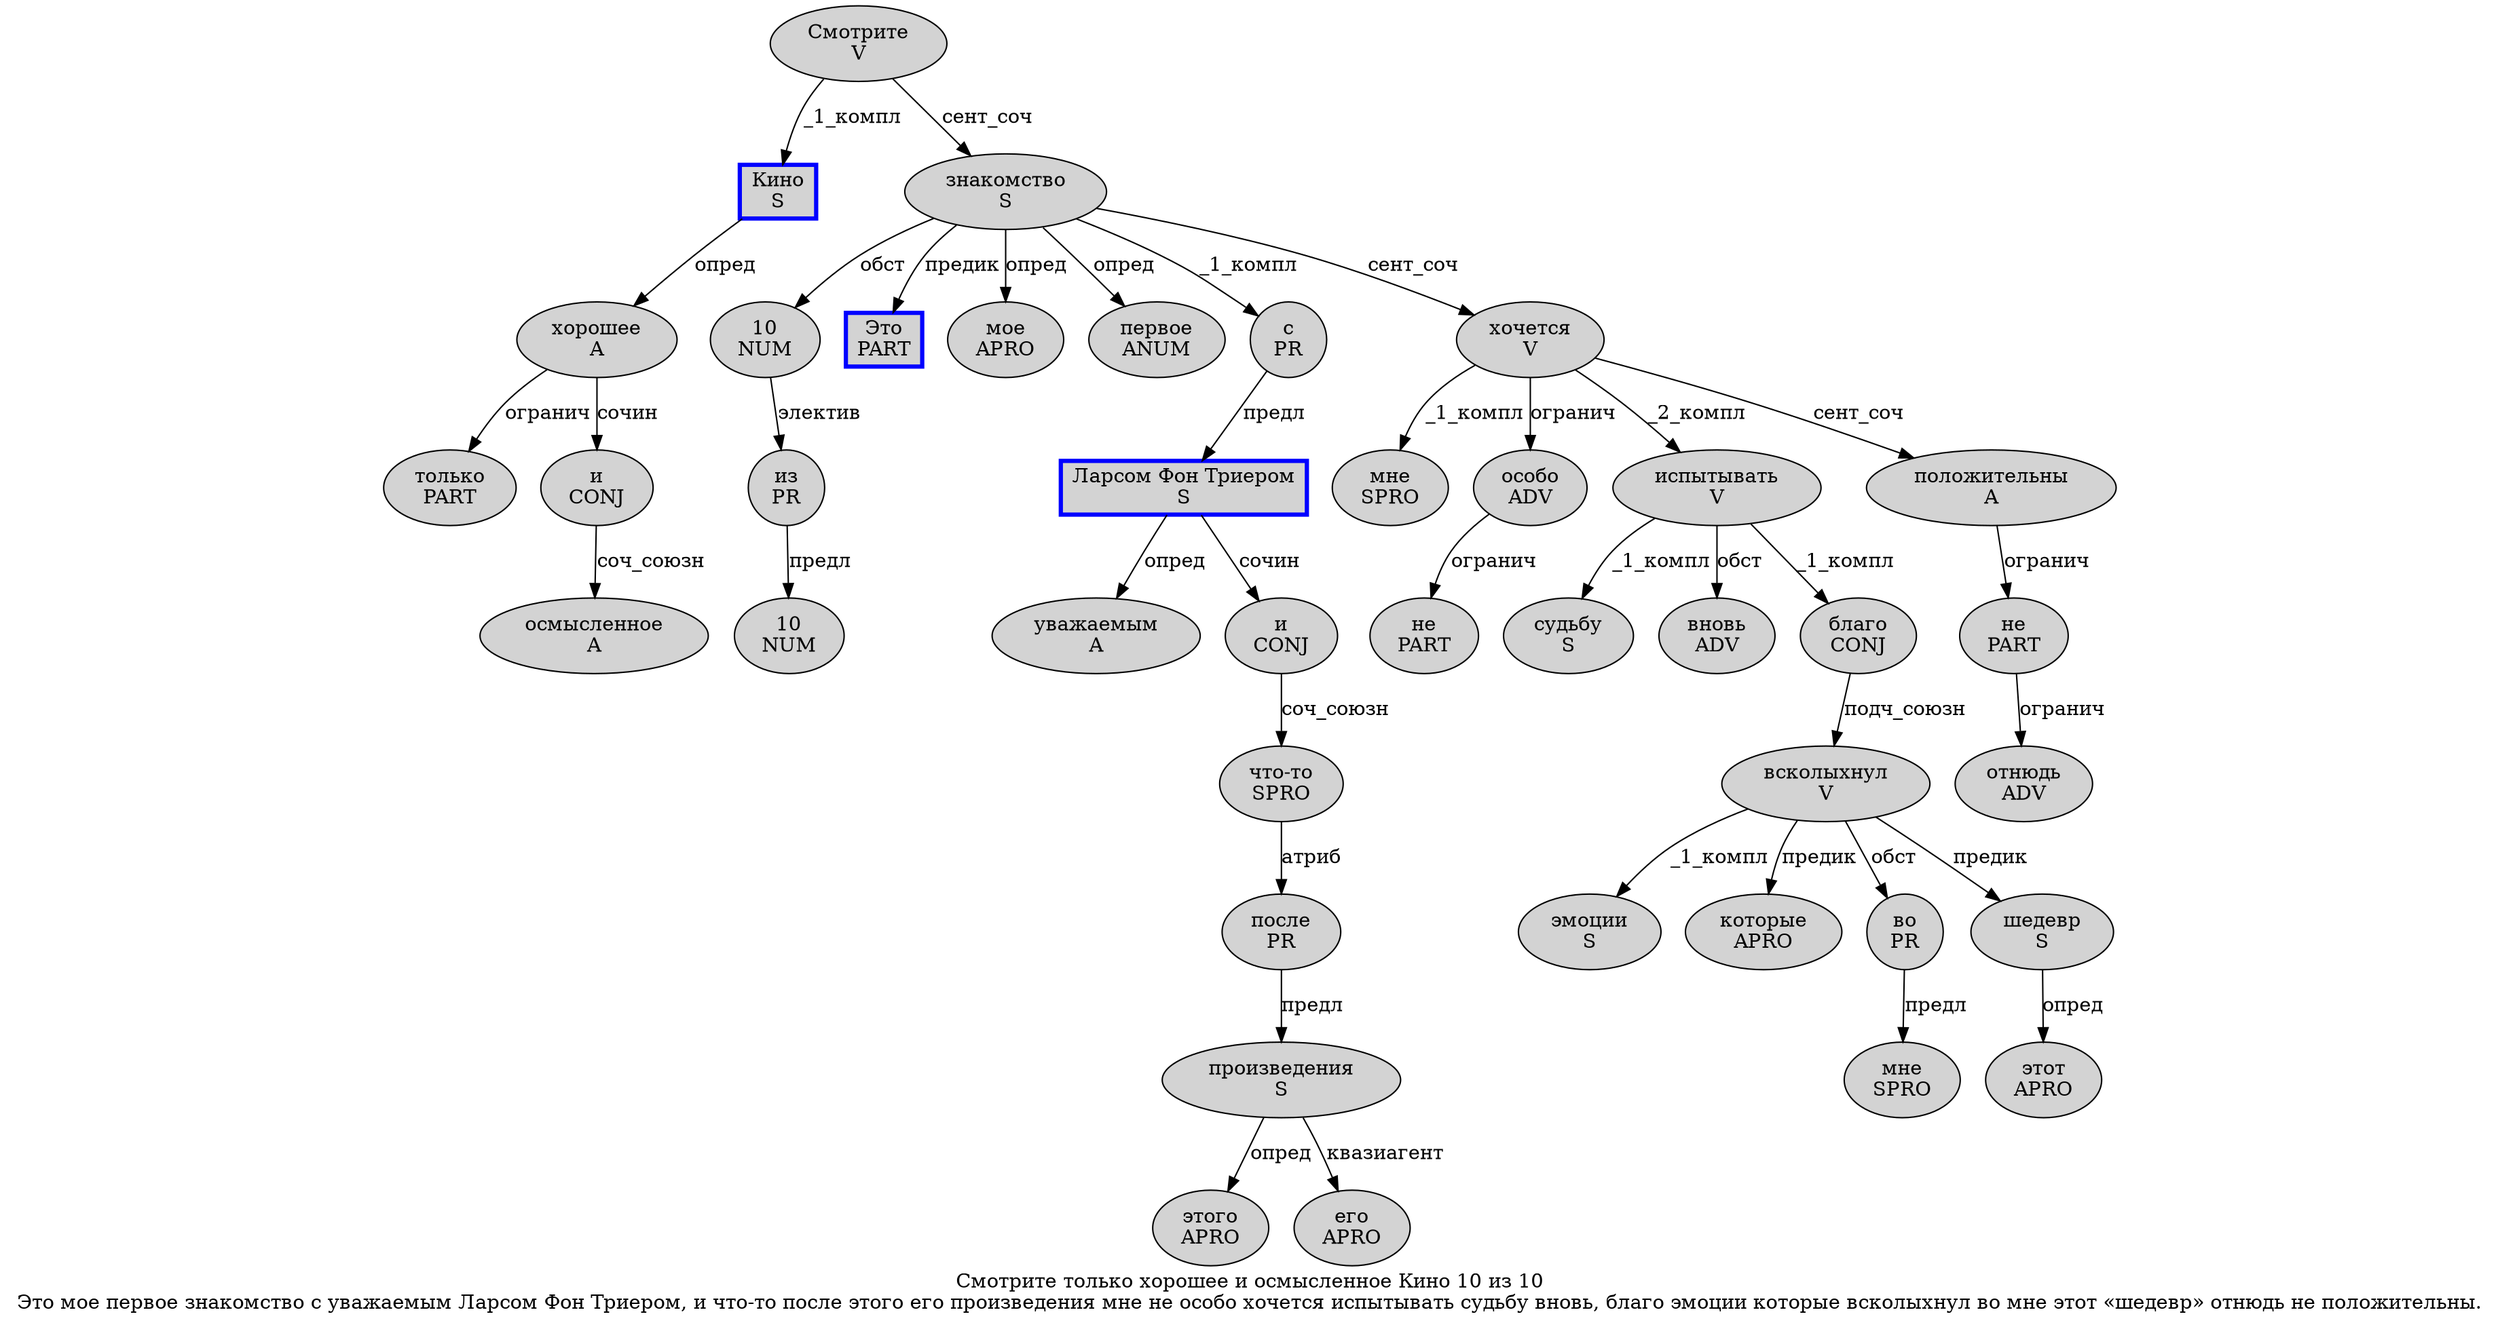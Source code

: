 digraph SENTENCE_2257 {
	graph [label="Смотрите только хорошее и осмысленное Кино 10 из 10
Это мое первое знакомство с уважаемым Ларсом Фон Триером, и что-то после этого его произведения мне не особо хочется испытывать судьбу вновь, благо эмоции которые всколыхнул во мне этот «шедевр» отнюдь не положительны."]
	node [style=filled]
		0 [label="Смотрите
V" color="" fillcolor=lightgray penwidth=1 shape=ellipse]
		1 [label="только
PART" color="" fillcolor=lightgray penwidth=1 shape=ellipse]
		2 [label="хорошее
A" color="" fillcolor=lightgray penwidth=1 shape=ellipse]
		3 [label="и
CONJ" color="" fillcolor=lightgray penwidth=1 shape=ellipse]
		4 [label="осмысленное
A" color="" fillcolor=lightgray penwidth=1 shape=ellipse]
		5 [label="Кино
S" color=blue fillcolor=lightgray penwidth=3 shape=box]
		6 [label="10
NUM" color="" fillcolor=lightgray penwidth=1 shape=ellipse]
		7 [label="из
PR" color="" fillcolor=lightgray penwidth=1 shape=ellipse]
		8 [label="10
NUM" color="" fillcolor=lightgray penwidth=1 shape=ellipse]
		9 [label="Это
PART" color=blue fillcolor=lightgray penwidth=3 shape=box]
		10 [label="мое
APRO" color="" fillcolor=lightgray penwidth=1 shape=ellipse]
		11 [label="первое
ANUM" color="" fillcolor=lightgray penwidth=1 shape=ellipse]
		12 [label="знакомство
S" color="" fillcolor=lightgray penwidth=1 shape=ellipse]
		13 [label="с
PR" color="" fillcolor=lightgray penwidth=1 shape=ellipse]
		14 [label="уважаемым
A" color="" fillcolor=lightgray penwidth=1 shape=ellipse]
		15 [label="Ларсом Фон Триером
S" color=blue fillcolor=lightgray penwidth=3 shape=box]
		17 [label="и
CONJ" color="" fillcolor=lightgray penwidth=1 shape=ellipse]
		18 [label="что-то
SPRO" color="" fillcolor=lightgray penwidth=1 shape=ellipse]
		19 [label="после
PR" color="" fillcolor=lightgray penwidth=1 shape=ellipse]
		20 [label="этого
APRO" color="" fillcolor=lightgray penwidth=1 shape=ellipse]
		21 [label="его
APRO" color="" fillcolor=lightgray penwidth=1 shape=ellipse]
		22 [label="произведения
S" color="" fillcolor=lightgray penwidth=1 shape=ellipse]
		23 [label="мне
SPRO" color="" fillcolor=lightgray penwidth=1 shape=ellipse]
		24 [label="не
PART" color="" fillcolor=lightgray penwidth=1 shape=ellipse]
		25 [label="особо
ADV" color="" fillcolor=lightgray penwidth=1 shape=ellipse]
		26 [label="хочется
V" color="" fillcolor=lightgray penwidth=1 shape=ellipse]
		27 [label="испытывать
V" color="" fillcolor=lightgray penwidth=1 shape=ellipse]
		28 [label="судьбу
S" color="" fillcolor=lightgray penwidth=1 shape=ellipse]
		29 [label="вновь
ADV" color="" fillcolor=lightgray penwidth=1 shape=ellipse]
		31 [label="благо
CONJ" color="" fillcolor=lightgray penwidth=1 shape=ellipse]
		32 [label="эмоции
S" color="" fillcolor=lightgray penwidth=1 shape=ellipse]
		33 [label="которые
APRO" color="" fillcolor=lightgray penwidth=1 shape=ellipse]
		34 [label="всколыхнул
V" color="" fillcolor=lightgray penwidth=1 shape=ellipse]
		35 [label="во
PR" color="" fillcolor=lightgray penwidth=1 shape=ellipse]
		36 [label="мне
SPRO" color="" fillcolor=lightgray penwidth=1 shape=ellipse]
		37 [label="этот
APRO" color="" fillcolor=lightgray penwidth=1 shape=ellipse]
		39 [label="шедевр
S" color="" fillcolor=lightgray penwidth=1 shape=ellipse]
		41 [label="отнюдь
ADV" color="" fillcolor=lightgray penwidth=1 shape=ellipse]
		42 [label="не
PART" color="" fillcolor=lightgray penwidth=1 shape=ellipse]
		43 [label="положительны
A" color="" fillcolor=lightgray penwidth=1 shape=ellipse]
			42 -> 41 [label="огранич"]
			13 -> 15 [label="предл"]
			39 -> 37 [label="опред"]
			26 -> 23 [label="_1_компл"]
			26 -> 25 [label="огранич"]
			26 -> 27 [label="_2_компл"]
			26 -> 43 [label="сент_соч"]
			15 -> 14 [label="опред"]
			15 -> 17 [label="сочин"]
			31 -> 34 [label="подч_союзн"]
			34 -> 32 [label="_1_компл"]
			34 -> 33 [label="предик"]
			34 -> 35 [label="обст"]
			34 -> 39 [label="предик"]
			17 -> 18 [label="соч_союзн"]
			22 -> 20 [label="опред"]
			22 -> 21 [label="квазиагент"]
			0 -> 5 [label="_1_компл"]
			0 -> 12 [label="сент_соч"]
			6 -> 7 [label="электив"]
			2 -> 1 [label="огранич"]
			2 -> 3 [label="сочин"]
			3 -> 4 [label="соч_союзн"]
			5 -> 2 [label="опред"]
			19 -> 22 [label="предл"]
			25 -> 24 [label="огранич"]
			43 -> 42 [label="огранич"]
			7 -> 8 [label="предл"]
			18 -> 19 [label="атриб"]
			27 -> 28 [label="_1_компл"]
			27 -> 29 [label="обст"]
			27 -> 31 [label="_1_компл"]
			35 -> 36 [label="предл"]
			12 -> 6 [label="обст"]
			12 -> 9 [label="предик"]
			12 -> 10 [label="опред"]
			12 -> 11 [label="опред"]
			12 -> 13 [label="_1_компл"]
			12 -> 26 [label="сент_соч"]
}